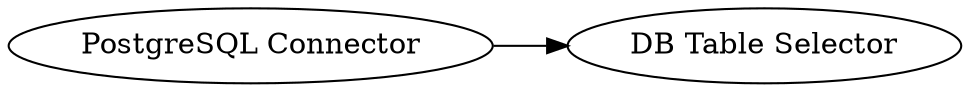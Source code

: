 digraph {
	"1547967189647127146_5" [label="DB Table Selector"]
	"1547967189647127146_2" [label="PostgreSQL Connector"]
	"1547967189647127146_2" -> "1547967189647127146_5"
	rankdir=LR
}
